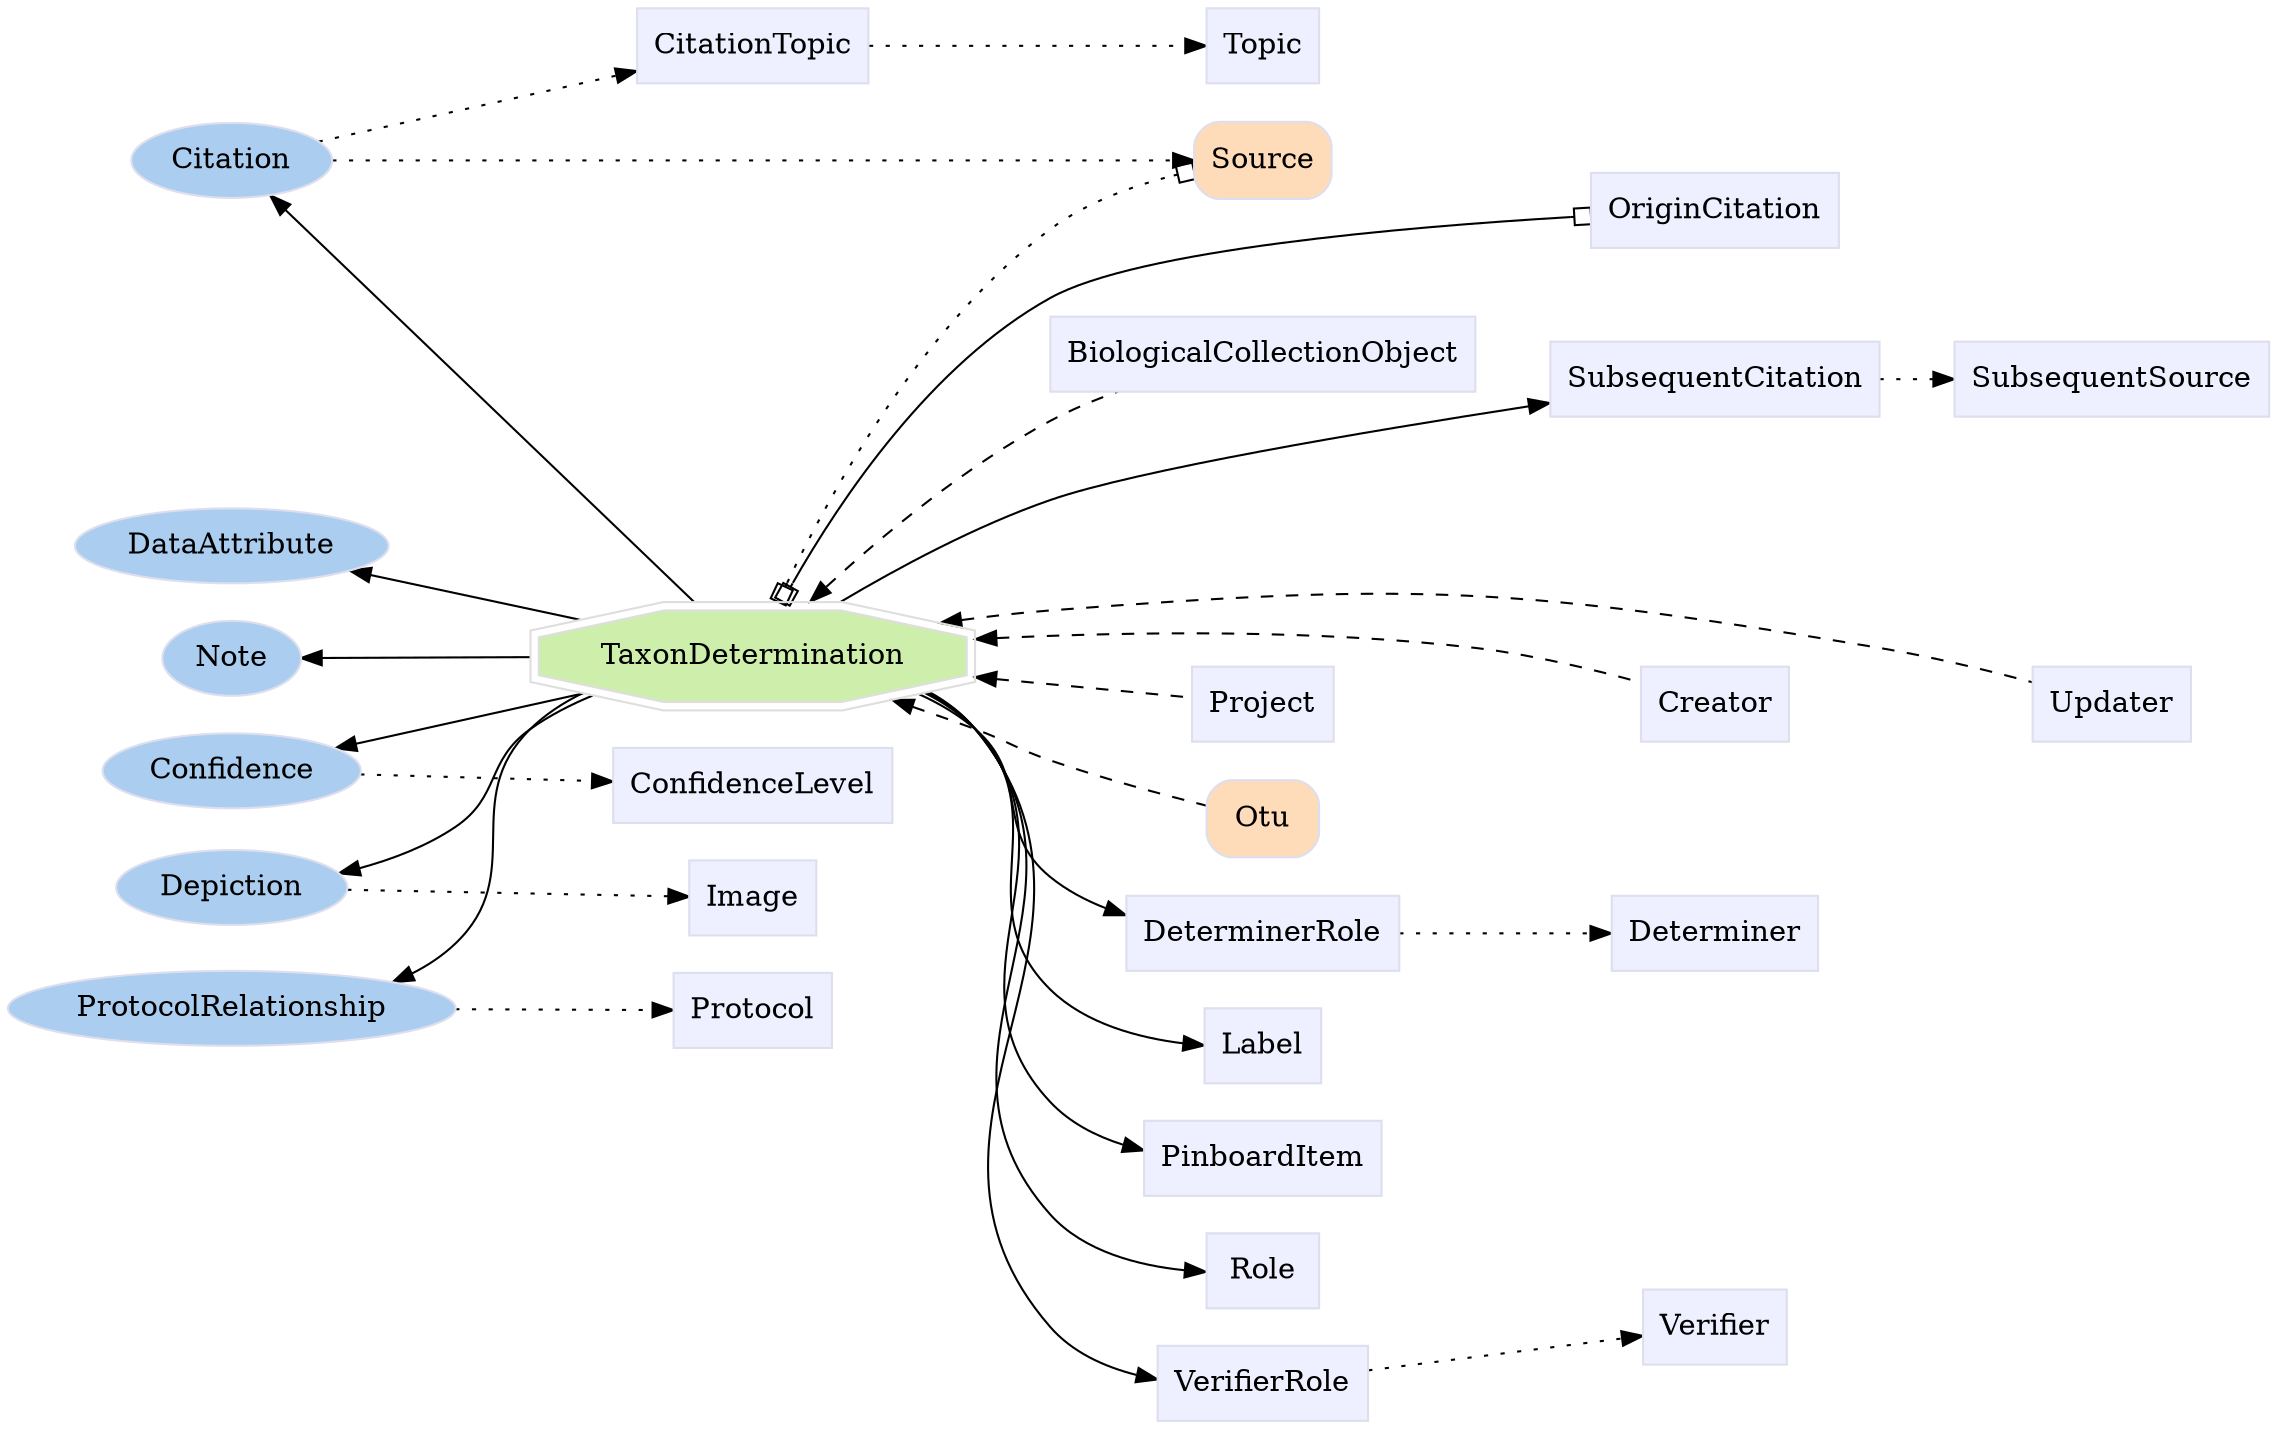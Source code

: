 digraph TaxonDetermination {
	graph [bb="0,0,908.19,678",
		label="",
		outputorder=edgesfirst,
		rankdir=LR
	];
	node [label="\N"];
	subgraph annotator_cluster {
		graph [rank=min];
		Citation	[color="#dddeee",
			fillcolor="#abcdef",
			group=annotator,
			height=0.5,
			href="/develop/Data/models.html#citation",
			label=Citation,
			pos="85.142,605",
			shape=oval,
			style=filled,
			target=_top,
			width=1.0832];
		Confidence	[color="#dddeee",
			fillcolor="#abcdef",
			group=annotator,
			height=0.5,
			href="/develop/Data/models.html#confidence",
			label=Confidence,
			pos="85.142,310",
			shape=oval,
			style=filled,
			target=_top,
			width=1.4082];
		DataAttribute	[color="#dddeee",
			fillcolor="#abcdef",
			group=annotator,
			height=0.5,
			href="/develop/Data/models.html#data-attribute",
			label=DataAttribute,
			pos="85.142,419",
			shape=oval,
			style=filled,
			target=_top,
			width=1.6429];
		Depiction	[color="#dddeee",
			fillcolor="#abcdef",
			group=annotator,
			height=0.5,
			href="/develop/Data/models.html#depiction",
			label=Depiction,
			pos="85.142,255",
			shape=oval,
			style=filled,
			target=_top,
			width=1.2638];
		Note	[color="#dddeee",
			fillcolor="#abcdef",
			group=annotator,
			height=0.5,
			href="/develop/Data/models.html#note",
			label=Note,
			pos="85.142,365",
			shape=oval,
			style=filled,
			target=_top,
			width=0.77632];
		ProtocolRelationship	[color="#dddeee",
			fillcolor="#abcdef",
			group=annotator,
			height=0.5,
			href="/develop/Data/models.html#protocol-relationship",
			label=ProtocolRelationship,
			pos="85.142,201",
			shape=oval,
			style=filled,
			target=_top,
			width=2.3651];
	}
	subgraph core {
		Source	[color="#dddeee",
			fillcolor="#fedcba",
			group=core,
			height=0.51389,
			href="/develop/Data/models.html#source",
			label=Source,
			pos="515.69,605",
			shape=Mrecord,
			style=filled,
			target=_top,
			width=0.75];
		Otu	[color="#dddeee",
			fillcolor="#fedcba",
			group=core,
			height=0.51389,
			href="/develop/Data/models.html#otu",
			label=Otu,
			pos="515.69,289",
			shape=Mrecord,
			style=filled,
			target=_top,
			width=0.75];
	}
	subgraph supporting {
		TaxonDetermination	[color="#dedede",
			fillcolor="#cdefab",
			group=target,
			height=0.61111,
			href="/develop/Data/models.html#taxon-determination",
			label=TaxonDetermination,
			pos="301.74,367",
			shape=doubleoctagon,
			style=filled,
			target=_top,
			width=2.6515];
		CitationTopic	[color="#dddeee",
			fillcolor="#eeefff",
			group=supporting,
			height=0.5,
			href="/develop/Data/models.html#citation-topic",
			label=CitationTopic,
			pos="301.74,660",
			shape=box,
			style=filled,
			target=_top,
			width=1.2778];
		ConfidenceLevel	[color="#dddeee",
			fillcolor="#eeefff",
			group=supporting,
			height=0.5,
			href="/develop/Data/models.html#confidence-level",
			label=ConfidenceLevel,
			pos="301.74,309",
			shape=box,
			style=filled,
			target=_top,
			width=1.5139];
		DeterminerRole	[color="#dddeee",
			fillcolor="#eeefff",
			group=supporting,
			height=0.5,
			href="/develop/Data/models.html#determiner-role",
			label=DeterminerRole,
			pos="515.69,234",
			shape=box,
			style=filled,
			target=_top,
			width=1.4444];
		Determiner	[color="#dddeee",
			fillcolor="#eeefff",
			group=supporting,
			height=0.5,
			href="/develop/Data/models.html#determiner",
			label=Determiner,
			pos="695.19,234",
			shape=box,
			style=filled,
			target=_top,
			width=1.0972];
		Image	[color="#dddeee",
			fillcolor="#eeefff",
			group=supporting,
			height=0.5,
			href="/develop/Data/models.html#image",
			label=Image,
			pos="301.74,255",
			shape=box,
			style=filled,
			target=_top,
			width=0.75];
		Label	[color="#dddeee",
			fillcolor="#eeefff",
			group=supporting,
			height=0.5,
			href="/develop/Data/models.html#label",
			label=Label,
			pos="515.69,180",
			shape=box,
			style=filled,
			target=_top,
			width=0.75];
		PinboardItem	[color="#dddeee",
			fillcolor="#eeefff",
			group=supporting,
			height=0.5,
			href="/develop/Data/models.html#pinboard-item",
			label=PinboardItem,
			pos="515.69,126",
			shape=box,
			style=filled,
			target=_top,
			width=1.2639];
		Protocol	[color="#dddeee",
			fillcolor="#eeefff",
			group=supporting,
			height=0.5,
			href="/develop/Data/models.html#protocol",
			label=Protocol,
			pos="301.74,201",
			shape=box,
			style=filled,
			target=_top,
			width=0.86111];
		Role	[color="#dddeee",
			fillcolor="#eeefff",
			group=supporting,
			height=0.5,
			href="/develop/Data/models.html#role",
			label=Role,
			pos="515.69,72",
			shape=box,
			style=filled,
			target=_top,
			width=0.75];
		SubsequentCitation	[color="#dddeee",
			fillcolor="#eeefff",
			group=supporting,
			height=0.5,
			href="/develop/Data/models.html#subsequent-citation",
			label=SubsequentCitation,
			pos="695.19,512",
			shape=box,
			style=filled,
			target=_top,
			width=1.6944];
		SubsequentSource	[color="#dddeee",
			fillcolor="#eeefff",
			group=supporting,
			height=0.5,
			href="/develop/Data/models.html#subsequent-source",
			label=SubsequentSource,
			pos="850.19,512",
			shape=box,
			style=filled,
			target=_top,
			width=1.6111];
		Topic	[color="#dddeee",
			fillcolor="#eeefff",
			group=supporting,
			height=0.5,
			href="/develop/Data/models.html#topic",
			label=Topic,
			pos="515.69,660",
			shape=box,
			style=filled,
			target=_top,
			width=0.75];
		VerifierRole	[color="#dddeee",
			fillcolor="#eeefff",
			group=supporting,
			height=0.5,
			href="/develop/Data/models.html#verifier-role",
			label=VerifierRole,
			pos="515.69,18",
			shape=box,
			style=filled,
			target=_top,
			width=1.1528];
		Verifier	[color="#dddeee",
			fillcolor="#eeefff",
			group=supporting,
			height=0.5,
			href="/develop/Data/models.html#verifier",
			label=Verifier,
			pos="695.19,45",
			shape=box,
			style=filled,
			target=_top,
			width=0.79167];
		BiologicalCollectionObject	[color="#dddeee",
			fillcolor="#eeefff",
			group=supporting,
			height=0.5,
			href="/develop/Data/models.html#biological-collection-object",
			label=BiologicalCollectionObject,
			pos="515.69,512",
			shape=box,
			style=filled,
			target=_top,
			width=2.2917];
		Creator	[color="#dddeee",
			fillcolor="#eeefff",
			group=supporting,
			height=0.5,
			href="/develop/Data/models.html#creator",
			label=Creator,
			pos="695.19,344",
			shape=box,
			style=filled,
			target=_top,
			width=0.79167];
		Project	[color="#dddeee",
			fillcolor="#eeefff",
			group=supporting,
			height=0.5,
			href="/develop/Data/models.html#project",
			label=Project,
			pos="515.69,344",
			shape=box,
			style=filled,
			target=_top,
			width=0.76389];
		Updater	[color="#dddeee",
			fillcolor="#eeefff",
			group=supporting,
			height=0.5,
			href="/develop/Data/models.html#updater",
			label=Updater,
			pos="850.19,344",
			shape=box,
			style=filled,
			target=_top,
			width=0.83333];
		OriginCitation	[color="#dddeee",
			fillcolor="#eeefff",
			group=supporting,
			height=0.5,
			href="/develop/Data/models.html#origin-citation",
			label=OriginCitation,
			pos="695.19,581",
			shape=box,
			style=filled,
			target=_top,
			width=1.3194];
	}
	Citation -> Source	[pos="e,488.43,605 124.17,605 206.02,605 397.95,605 478.31,605",
		style=dotted];
	Citation -> CitationTopic	[pos="e,255.49,648.4 119.67,613.59 153.36,622.23 205.85,635.68 245.66,645.88",
		style=dotted];
	Confidence -> ConfidenceLevel	[pos="e,247.11,309.25 135.91,309.77 165.97,309.63 204.57,309.45 236.86,309.3",
		style=dotted];
	Depiction -> Image	[pos="e,274.62,255 130.87,255 170.44,255 227.48,255 264.33,255",
		style=dotted];
	ProtocolRelationship -> Protocol	[pos="e,270.56,201 170.34,201 201.27,201 234.88,201 260.23,201",
		style=dotted];
	Source -> SubsequentCitation	[pos="e,659.66,530.1 542.88,591.28 571.18,576.45 616.74,552.58 650.48,534.9",
		style=invis];
	Source -> OriginCitation	[pos="e,647.55,587.31 542.88,601.46 567.68,598.11 605.74,592.96 637.49,588.67",
		style=invis];
	TaxonDetermination -> Citation	[pos="e,101.23,588.26 280.8,389.12 240.53,433.78 149.78,534.43 107.98,580.78"];
	TaxonDetermination -> Confidence	[pos="e,126.25,320.65 237.21,350.13 204.92,341.55 166.26,331.28 136.12,323.28"];
	TaxonDetermination -> DataAttribute	[pos="e,131.92,407.91 233.85,383.21 204.35,390.36 170.07,398.66 141.97,405.47"];
	TaxonDetermination -> Depiction	[pos="e,126.4,262.67 232.98,350.86 223.5,346.91 214.28,342.02 206.28,336 183.54,318.87 192.99,300.18 170.28,283 160.31,275.45 148.19,269.88 \
136.29,265.78"];
	TaxonDetermination -> Note	[pos="e,113.32,365.25 206.28,366.12 177.08,365.85 146.58,365.56 123.63,365.35"];
	TaxonDetermination -> ProtocolRelationship	[pos="e,147.93,213.24 228.98,351.61 220.61,347.56 212.77,342.45 206.28,336 170.43,300.31 206.26,263.58 170.28,228 166.33,224.09 161.81,\
220.75 156.96,217.89"];
	TaxonDetermination -> Source	[arrowhead=obox,
		arrowtail=obox,
		dir=both,
		pos="s,311.45,389.31 e,488.65,598.91 315.46,398.74 334.73,443.16 375.33,523.81 433.19,572 446.38,582.98 463.69,590.68 478.97,595.86",
		style=dotted];
	TaxonDetermination -> Otu	[dir=back,
		pos="s,362.01,349.25 371.46,345.96 380.21,342.84 388.97,339.49 397.19,336 413.85,328.93 416.59,324.18 433.19,317 451.32,309.16 472.42,\
301.96 488.61,296.83",
		style=dashed];
	TaxonDetermination -> DeterminerRole	[pos="e,463.52,244.02 372.79,351.26 381.63,347.26 390.06,342.26 397.19,336 424.99,311.61 405.43,285.42 433.19,261 439.32,255.61 446.55,\
251.29 454.14,247.83"];
	TaxonDetermination -> Label	[pos="e,488.53,182.3 375.27,351.68 383.41,347.62 390.99,342.49 397.19,336 438.33,292.97 392.12,250.08 433.19,207 445,194.61 462.62,187.9 \
478.46,184.27"];
	TaxonDetermination -> PinboardItem	[pos="e,470.07,131.88 376.22,351.89 384.11,347.79 391.36,342.59 397.19,336 452.1,273.9 378.38,215.18 433.19,153 440.44,144.78 450.24,139.06 \
460.54,135.07"];
	TaxonDetermination -> Role	[pos="e,488.33,73.726 376.5,352.13 384.34,347.99 391.51,342.72 397.19,336 466.01,254.66 364.49,180.43 433.19,99 444.31,85.823 462.02,79.041 \
478.09,75.566"];
	TaxonDetermination -> SubsequentCitation	[pos="e,634.07,494.9 335.54,389.15 361.19,405.65 398.25,427.71 433.19,442 503.33,470.7 525.05,465.18 598.19,485 606.63,487.29 615.48,489.72 \
624.24,492.16"];
	TaxonDetermination -> VerifierRole	[pos="e,473.86,22.364 377.14,352.03 384.77,347.91 391.71,342.66 397.19,336 479.98,235.36 350.54,145.76 433.19,45 441.02,35.456 452.31,\
29.262 464.01,25.248"];
	TaxonDetermination -> BiologicalCollectionObject	[dir=back,
		pos="s,323.55,389.09 330.87,396.45 355.87,421.32 394.39,456.53 433.19,480 441.78,485.19 451.35,489.83 460.84,493.86",
		style=dashed];
	TaxonDetermination -> Creator	[dir=back,
		pos="s,397.33,375.48 407.38,376.04 464.1,379.03 535.27,379.68 598.19,371 621.69,367.76 647.53,360.25 666.48,353.98",
		style=dashed];
	TaxonDetermination -> Project	[dir=back,
		pos="s,397.25,356.74 407.37,355.65 437.28,352.4 467.33,349.14 487.99,346.9",
		style=dashed];
	TaxonDetermination -> Updater	[dir=back,
		pos="s,376.97,381.72 386.95,383.32 402.28,385.68 418.17,387.74 433.19,389 576.47,401 615.22,399.28 756.19,371 777.95,366.63 802,359.59 \
820.19,353.79",
		style=dashed];
	TaxonDetermination -> OriginCitation	[arrowhead=obox,
		arrowtail=obox,
		dir=both,
		pos="s,312.68,389.28 e,647.66,577.67 317.09,398.27 337.09,438 377.27,505.42 433.19,539 466.71,559.13 571.23,571.07 637.39,576.8"];
	CitationTopic -> Topic	[pos="e,488.56,660 347.95,660 386.9,660 442.39,660 478.47,660",
		style=dotted];
	DeterminerRole -> Determiner	[pos="e,655.66,234 568.03,234 592.38,234 621.33,234 645.35,234",
		style=dotted];
	Role -> Verifier	[pos="e,666.43,49.223 542.88,68.016 572.86,63.456 622.21,55.95 656.36,50.755",
		style=invis];
	SubsequentCitation -> SubsequentSource	[pos="e,791.84,512 756.22,512 764.56,512 773.16,512 781.62,512",
		style=dotted];
	VerifierRole -> Verifier	[pos="e,666.63,40.808 557.42,24.194 587.22,28.729 627.38,34.836 656.46,39.26",
		style=dotted];
	Creator -> Updater	[pos="e,820.13,344 723.9,344 747.92,344 782.96,344 809.88,344",
		style=invis];
	Project -> Creator	[pos="e,666.56,344 543.27,344 573.33,344 622.52,344 656.53,344",
		style=invis];
}
